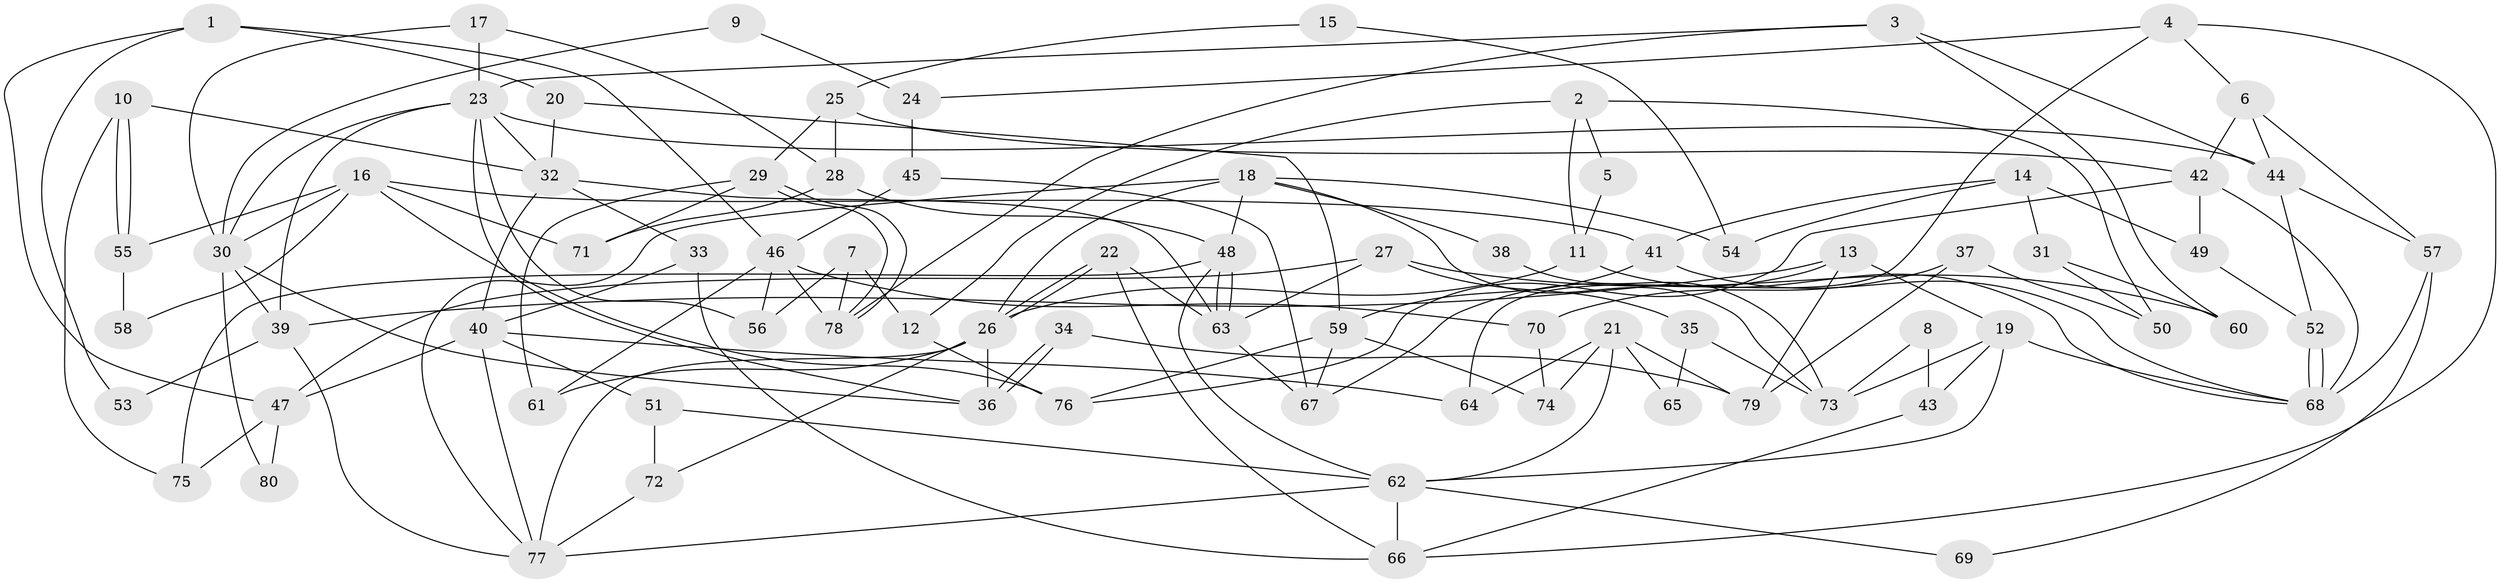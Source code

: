 // Generated by graph-tools (version 1.1) at 2025/11/02/27/25 16:11:17]
// undirected, 80 vertices, 160 edges
graph export_dot {
graph [start="1"]
  node [color=gray90,style=filled];
  1;
  2;
  3;
  4;
  5;
  6;
  7;
  8;
  9;
  10;
  11;
  12;
  13;
  14;
  15;
  16;
  17;
  18;
  19;
  20;
  21;
  22;
  23;
  24;
  25;
  26;
  27;
  28;
  29;
  30;
  31;
  32;
  33;
  34;
  35;
  36;
  37;
  38;
  39;
  40;
  41;
  42;
  43;
  44;
  45;
  46;
  47;
  48;
  49;
  50;
  51;
  52;
  53;
  54;
  55;
  56;
  57;
  58;
  59;
  60;
  61;
  62;
  63;
  64;
  65;
  66;
  67;
  68;
  69;
  70;
  71;
  72;
  73;
  74;
  75;
  76;
  77;
  78;
  79;
  80;
  1 -- 47;
  1 -- 46;
  1 -- 20;
  1 -- 53;
  2 -- 50;
  2 -- 12;
  2 -- 5;
  2 -- 11;
  3 -- 23;
  3 -- 44;
  3 -- 60;
  3 -- 78;
  4 -- 66;
  4 -- 6;
  4 -- 24;
  4 -- 64;
  5 -- 11;
  6 -- 42;
  6 -- 44;
  6 -- 57;
  7 -- 78;
  7 -- 56;
  7 -- 12;
  8 -- 43;
  8 -- 73;
  9 -- 24;
  9 -- 30;
  10 -- 32;
  10 -- 55;
  10 -- 55;
  10 -- 75;
  11 -- 26;
  11 -- 68;
  12 -- 76;
  13 -- 67;
  13 -- 19;
  13 -- 39;
  13 -- 79;
  14 -- 49;
  14 -- 41;
  14 -- 31;
  14 -- 54;
  15 -- 54;
  15 -- 25;
  16 -- 41;
  16 -- 30;
  16 -- 55;
  16 -- 58;
  16 -- 71;
  16 -- 76;
  17 -- 23;
  17 -- 30;
  17 -- 28;
  18 -- 48;
  18 -- 26;
  18 -- 38;
  18 -- 54;
  18 -- 73;
  18 -- 77;
  19 -- 68;
  19 -- 62;
  19 -- 43;
  19 -- 73;
  20 -- 32;
  20 -- 59;
  21 -- 64;
  21 -- 62;
  21 -- 65;
  21 -- 74;
  21 -- 79;
  22 -- 63;
  22 -- 26;
  22 -- 26;
  22 -- 66;
  23 -- 36;
  23 -- 39;
  23 -- 30;
  23 -- 32;
  23 -- 44;
  23 -- 56;
  24 -- 45;
  25 -- 29;
  25 -- 28;
  25 -- 42;
  26 -- 77;
  26 -- 36;
  26 -- 61;
  26 -- 72;
  27 -- 47;
  27 -- 63;
  27 -- 35;
  27 -- 60;
  28 -- 48;
  28 -- 71;
  29 -- 71;
  29 -- 78;
  29 -- 78;
  29 -- 61;
  30 -- 36;
  30 -- 39;
  30 -- 80;
  31 -- 60;
  31 -- 50;
  32 -- 33;
  32 -- 40;
  32 -- 63;
  33 -- 40;
  33 -- 66;
  34 -- 36;
  34 -- 36;
  34 -- 79;
  35 -- 73;
  35 -- 65;
  37 -- 70;
  37 -- 79;
  37 -- 50;
  38 -- 73;
  39 -- 53;
  39 -- 77;
  40 -- 77;
  40 -- 47;
  40 -- 51;
  40 -- 64;
  41 -- 59;
  41 -- 68;
  42 -- 68;
  42 -- 49;
  42 -- 76;
  43 -- 66;
  44 -- 57;
  44 -- 52;
  45 -- 46;
  45 -- 67;
  46 -- 61;
  46 -- 78;
  46 -- 56;
  46 -- 70;
  47 -- 75;
  47 -- 80;
  48 -- 63;
  48 -- 63;
  48 -- 62;
  48 -- 75;
  49 -- 52;
  51 -- 72;
  51 -- 62;
  52 -- 68;
  52 -- 68;
  55 -- 58;
  57 -- 68;
  57 -- 69;
  59 -- 76;
  59 -- 67;
  59 -- 74;
  62 -- 77;
  62 -- 66;
  62 -- 69;
  63 -- 67;
  70 -- 74;
  72 -- 77;
}
